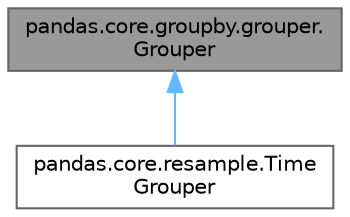 digraph "pandas.core.groupby.grouper.Grouper"
{
 // LATEX_PDF_SIZE
  bgcolor="transparent";
  edge [fontname=Helvetica,fontsize=10,labelfontname=Helvetica,labelfontsize=10];
  node [fontname=Helvetica,fontsize=10,shape=box,height=0.2,width=0.4];
  Node1 [id="Node000001",label="pandas.core.groupby.grouper.\lGrouper",height=0.2,width=0.4,color="gray40", fillcolor="grey60", style="filled", fontcolor="black",tooltip=" "];
  Node1 -> Node2 [id="edge1_Node000001_Node000002",dir="back",color="steelblue1",style="solid",tooltip=" "];
  Node2 [id="Node000002",label="pandas.core.resample.Time\lGrouper",height=0.2,width=0.4,color="gray40", fillcolor="white", style="filled",URL="$d4/d45/classpandas_1_1core_1_1resample_1_1TimeGrouper.html",tooltip=" "];
}
